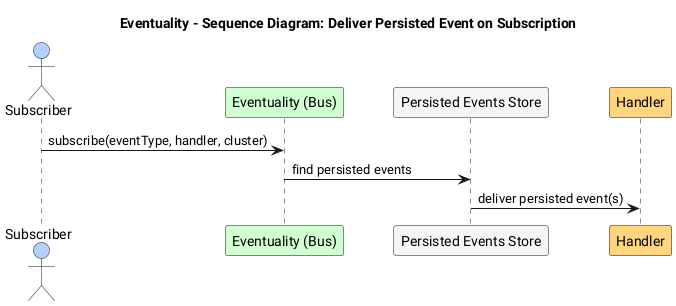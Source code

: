 @startuml
title Eventuality – Sequence Diagram: Deliver Persisted Event on Subscription

skinparam ParticipantPadding 20
skinparam BoxPadding 10
skinparam defaultFontName Roboto

actor Subscriber #B3D1FF
participant "Eventuality (Bus)" #D1FFD1
participant "Persisted Events Store" #F5F5F5
participant Handler #FFD580

Subscriber -> "Eventuality (Bus)" : subscribe(eventType, handler, cluster)
"Eventuality (Bus)" -> "Persisted Events Store" : find persisted events
"Persisted Events Store" -> Handler : deliver persisted event(s)

@enduml
